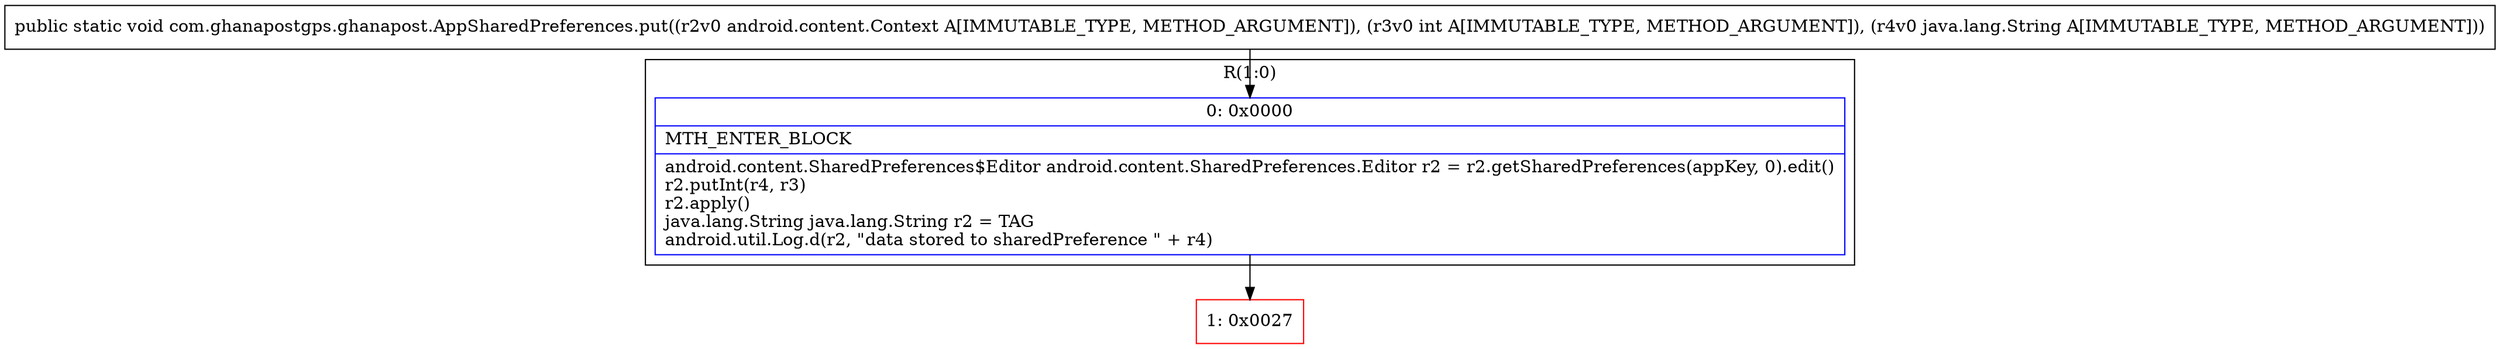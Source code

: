 digraph "CFG forcom.ghanapostgps.ghanapost.AppSharedPreferences.put(Landroid\/content\/Context;ILjava\/lang\/String;)V" {
subgraph cluster_Region_962414072 {
label = "R(1:0)";
node [shape=record,color=blue];
Node_0 [shape=record,label="{0\:\ 0x0000|MTH_ENTER_BLOCK\l|android.content.SharedPreferences$Editor android.content.SharedPreferences.Editor r2 = r2.getSharedPreferences(appKey, 0).edit()\lr2.putInt(r4, r3)\lr2.apply()\ljava.lang.String java.lang.String r2 = TAG\landroid.util.Log.d(r2, \"data stored to sharedPreference \" + r4)\l}"];
}
Node_1 [shape=record,color=red,label="{1\:\ 0x0027}"];
MethodNode[shape=record,label="{public static void com.ghanapostgps.ghanapost.AppSharedPreferences.put((r2v0 android.content.Context A[IMMUTABLE_TYPE, METHOD_ARGUMENT]), (r3v0 int A[IMMUTABLE_TYPE, METHOD_ARGUMENT]), (r4v0 java.lang.String A[IMMUTABLE_TYPE, METHOD_ARGUMENT])) }"];
MethodNode -> Node_0;
Node_0 -> Node_1;
}

